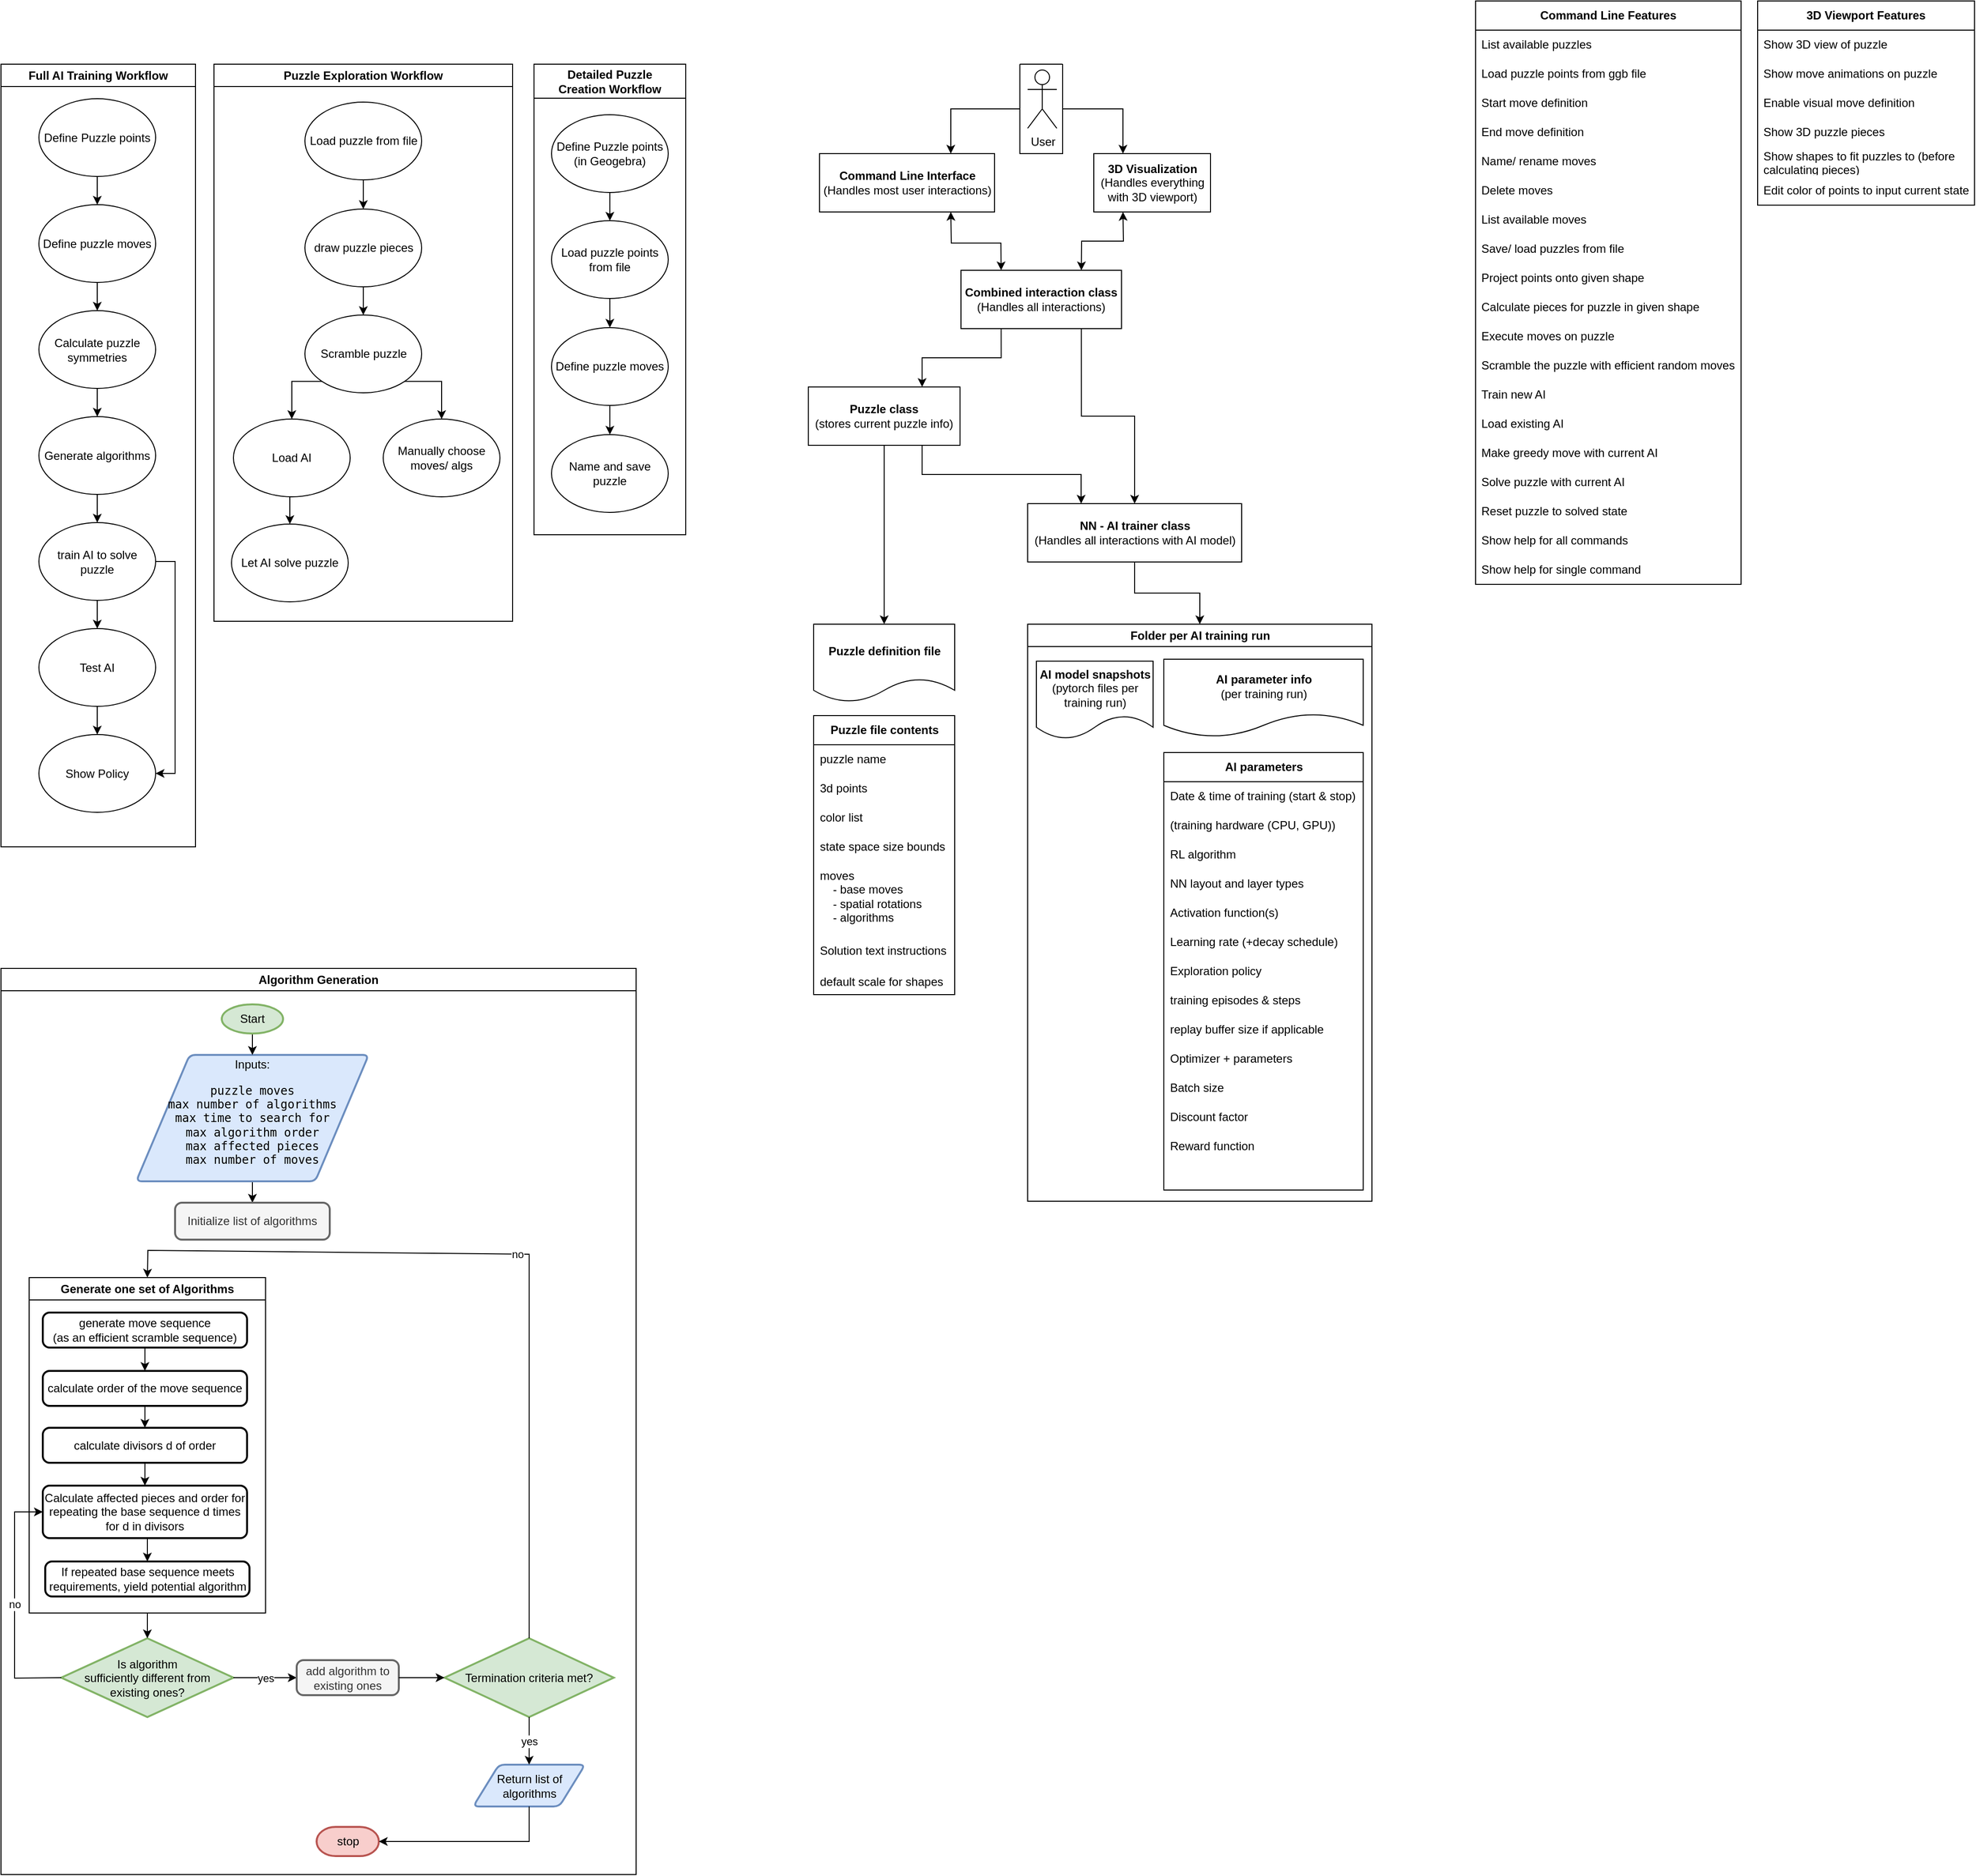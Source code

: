 <mxfile border="50" scale="3" compressed="false" locked="false" version="24.7.7">
  <diagram name="Blank" id="YmL12bMKpDGza6XwsDPr">
    <mxGraphModel dx="5712" dy="2436" grid="0" gridSize="10" guides="1" tooltips="1" connect="1" arrows="1" fold="1" page="0" pageScale="1" pageWidth="827" pageHeight="1169" background="none" math="1" shadow="0">
      <root>
        <mxCell id="X5NqExCQtvZxIxQ7pmgY-0" />
        <mxCell id="1" parent="X5NqExCQtvZxIxQ7pmgY-0" />
        <mxCell id="YZ_U7X2G1Z9TdqTl7Ohf-2" value="&lt;b&gt;3D Visualization &lt;/b&gt;(Handles everything with 3D viewport)" style="rounded=0;whiteSpace=wrap;html=1;" parent="1" vertex="1">
          <mxGeometry x="189.5" y="362" width="120" height="60" as="geometry" />
        </mxCell>
        <mxCell id="YZ_U7X2G1Z9TdqTl7Ohf-3" value="&lt;b&gt;Command Line Interface&lt;/b&gt;&lt;br&gt;(Handles most user interactions)" style="rounded=0;whiteSpace=wrap;html=1;" parent="1" vertex="1">
          <mxGeometry x="-92.5" y="362" width="180" height="60" as="geometry" />
        </mxCell>
        <mxCell id="YZ_U7X2G1Z9TdqTl7Ohf-92" style="edgeStyle=orthogonalEdgeStyle;rounded=0;orthogonalLoop=1;jettySize=auto;html=1;exitX=0.5;exitY=1;exitDx=0;exitDy=0;entryX=0.5;entryY=0;entryDx=0;entryDy=0;" parent="1" source="YZ_U7X2G1Z9TdqTl7Ohf-6" target="YZ_U7X2G1Z9TdqTl7Ohf-91" edge="1">
          <mxGeometry relative="1" as="geometry" />
        </mxCell>
        <mxCell id="YZ_U7X2G1Z9TdqTl7Ohf-6" value="&lt;b&gt;NN - AI trainer class&lt;/b&gt;&lt;br&gt;(Handles all interactions with AI model)" style="rounded=0;whiteSpace=wrap;html=1;" parent="1" vertex="1">
          <mxGeometry x="121.5" y="722" width="220" height="60" as="geometry" />
        </mxCell>
        <mxCell id="YZ_U7X2G1Z9TdqTl7Ohf-26" value="&lt;b&gt;Puzzle definition file&lt;/b&gt;" style="shape=document;whiteSpace=wrap;html=1;boundedLbl=1;" parent="1" vertex="1">
          <mxGeometry x="-98.5" y="846" width="145" height="80" as="geometry" />
        </mxCell>
        <mxCell id="YZ_U7X2G1Z9TdqTl7Ohf-28" value="&lt;b&gt;Puzzle file contents&lt;/b&gt;" style="swimlane;fontStyle=0;childLayout=stackLayout;horizontal=1;startSize=30;horizontalStack=0;resizeParent=1;resizeParentMax=0;resizeLast=0;collapsible=1;marginBottom=0;whiteSpace=wrap;html=1;" parent="1" vertex="1">
          <mxGeometry x="-98.5" y="940" width="145" height="287" as="geometry">
            <mxRectangle x="65" y="796" width="138" height="30" as="alternateBounds" />
          </mxGeometry>
        </mxCell>
        <mxCell id="YZ_U7X2G1Z9TdqTl7Ohf-29" value="puzzle name&lt;br&gt;" style="text;strokeColor=none;fillColor=none;align=left;verticalAlign=middle;spacingLeft=4;spacingRight=4;overflow=hidden;points=[[0,0.5],[1,0.5]];portConstraint=eastwest;rotatable=0;whiteSpace=wrap;html=1;" parent="YZ_U7X2G1Z9TdqTl7Ohf-28" vertex="1">
          <mxGeometry y="30" width="145" height="30" as="geometry" />
        </mxCell>
        <mxCell id="YZ_U7X2G1Z9TdqTl7Ohf-30" value="3d points" style="text;strokeColor=none;fillColor=none;align=left;verticalAlign=middle;spacingLeft=4;spacingRight=4;overflow=hidden;points=[[0,0.5],[1,0.5]];portConstraint=eastwest;rotatable=0;whiteSpace=wrap;html=1;" parent="YZ_U7X2G1Z9TdqTl7Ohf-28" vertex="1">
          <mxGeometry y="60" width="145" height="30" as="geometry" />
        </mxCell>
        <mxCell id="YZ_U7X2G1Z9TdqTl7Ohf-31" value="color list" style="text;strokeColor=none;fillColor=none;align=left;verticalAlign=middle;spacingLeft=4;spacingRight=4;overflow=hidden;points=[[0,0.5],[1,0.5]];portConstraint=eastwest;rotatable=0;whiteSpace=wrap;html=1;" parent="YZ_U7X2G1Z9TdqTl7Ohf-28" vertex="1">
          <mxGeometry y="90" width="145" height="30" as="geometry" />
        </mxCell>
        <mxCell id="YZ_U7X2G1Z9TdqTl7Ohf-33" value="state space size bounds" style="text;strokeColor=none;fillColor=none;align=left;verticalAlign=middle;spacingLeft=4;spacingRight=4;overflow=hidden;points=[[0,0.5],[1,0.5]];portConstraint=eastwest;rotatable=0;whiteSpace=wrap;html=1;" parent="YZ_U7X2G1Z9TdqTl7Ohf-28" vertex="1">
          <mxGeometry y="120" width="145" height="30" as="geometry" />
        </mxCell>
        <mxCell id="YZ_U7X2G1Z9TdqTl7Ohf-32" value="moves&lt;br&gt;&amp;nbsp; &amp;nbsp; - base moves&lt;br&gt;&amp;nbsp; &amp;nbsp; - spatial rotations&lt;br&gt;&amp;nbsp; &amp;nbsp; - algorithms" style="text;strokeColor=none;fillColor=none;align=left;verticalAlign=middle;spacingLeft=4;spacingRight=4;overflow=hidden;points=[[0,0.5],[1,0.5]];portConstraint=eastwest;rotatable=0;whiteSpace=wrap;html=1;" parent="YZ_U7X2G1Z9TdqTl7Ohf-28" vertex="1">
          <mxGeometry y="150" width="145" height="72" as="geometry" />
        </mxCell>
        <mxCell id="YZ_U7X2G1Z9TdqTl7Ohf-34" value="Solution text instructions" style="text;strokeColor=none;fillColor=none;align=left;verticalAlign=middle;spacingLeft=4;spacingRight=4;overflow=hidden;points=[[0,0.5],[1,0.5]];portConstraint=eastwest;rotatable=0;whiteSpace=wrap;html=1;" parent="YZ_U7X2G1Z9TdqTl7Ohf-28" vertex="1">
          <mxGeometry y="222" width="145" height="39" as="geometry" />
        </mxCell>
        <mxCell id="YZ_U7X2G1Z9TdqTl7Ohf-35" value="default scale for shapes" style="text;strokeColor=none;fillColor=none;align=left;verticalAlign=middle;spacingLeft=4;spacingRight=4;overflow=hidden;points=[[0,0.5],[1,0.5]];portConstraint=eastwest;rotatable=0;whiteSpace=wrap;html=1;" parent="YZ_U7X2G1Z9TdqTl7Ohf-28" vertex="1">
          <mxGeometry y="261" width="145" height="26" as="geometry" />
        </mxCell>
        <mxCell id="YZ_U7X2G1Z9TdqTl7Ohf-85" style="edgeStyle=orthogonalEdgeStyle;rounded=0;orthogonalLoop=1;jettySize=auto;html=1;exitX=0.5;exitY=1;exitDx=0;exitDy=0;entryX=0.5;entryY=0;entryDx=0;entryDy=0;" parent="1" source="YZ_U7X2G1Z9TdqTl7Ohf-36" target="YZ_U7X2G1Z9TdqTl7Ohf-26" edge="1">
          <mxGeometry relative="1" as="geometry" />
        </mxCell>
        <mxCell id="YZ_U7X2G1Z9TdqTl7Ohf-87" style="edgeStyle=orthogonalEdgeStyle;rounded=0;orthogonalLoop=1;jettySize=auto;html=1;exitX=0.75;exitY=1;exitDx=0;exitDy=0;entryX=0.25;entryY=0;entryDx=0;entryDy=0;" parent="1" source="YZ_U7X2G1Z9TdqTl7Ohf-36" target="YZ_U7X2G1Z9TdqTl7Ohf-6" edge="1">
          <mxGeometry relative="1" as="geometry" />
        </mxCell>
        <mxCell id="YZ_U7X2G1Z9TdqTl7Ohf-36" value="&lt;b&gt;Puzzle class&lt;/b&gt;&lt;br&gt;(stores current puzzle info)" style="rounded=0;whiteSpace=wrap;html=1;" parent="1" vertex="1">
          <mxGeometry x="-104" y="602" width="156" height="60" as="geometry" />
        </mxCell>
        <mxCell id="YZ_U7X2G1Z9TdqTl7Ohf-37" value="Full AI Training Workflow" style="swimlane;whiteSpace=wrap;html=1;" parent="1" vertex="1">
          <mxGeometry x="-934" y="270" width="200" height="805" as="geometry" />
        </mxCell>
        <mxCell id="YZ_U7X2G1Z9TdqTl7Ohf-8" value="Define Puzzle points" style="ellipse;whiteSpace=wrap;html=1;" parent="YZ_U7X2G1Z9TdqTl7Ohf-37" vertex="1">
          <mxGeometry x="39" y="35.5" width="120" height="80" as="geometry" />
        </mxCell>
        <mxCell id="YZ_U7X2G1Z9TdqTl7Ohf-9" value="Define puzzle moves" style="ellipse;whiteSpace=wrap;html=1;" parent="YZ_U7X2G1Z9TdqTl7Ohf-37" vertex="1">
          <mxGeometry x="39" y="144.5" width="120" height="80" as="geometry" />
        </mxCell>
        <mxCell id="YZ_U7X2G1Z9TdqTl7Ohf-17" style="edgeStyle=orthogonalEdgeStyle;rounded=0;orthogonalLoop=1;jettySize=auto;html=1;exitX=0.5;exitY=1;exitDx=0;exitDy=0;entryX=0.5;entryY=0;entryDx=0;entryDy=0;" parent="YZ_U7X2G1Z9TdqTl7Ohf-37" source="YZ_U7X2G1Z9TdqTl7Ohf-8" target="YZ_U7X2G1Z9TdqTl7Ohf-9" edge="1">
          <mxGeometry relative="1" as="geometry" />
        </mxCell>
        <mxCell id="YZ_U7X2G1Z9TdqTl7Ohf-10" value="Calculate puzzle symmetries" style="ellipse;whiteSpace=wrap;html=1;" parent="YZ_U7X2G1Z9TdqTl7Ohf-37" vertex="1">
          <mxGeometry x="39" y="253.5" width="120" height="80" as="geometry" />
        </mxCell>
        <mxCell id="YZ_U7X2G1Z9TdqTl7Ohf-18" style="edgeStyle=orthogonalEdgeStyle;rounded=0;orthogonalLoop=1;jettySize=auto;html=1;exitX=0.5;exitY=1;exitDx=0;exitDy=0;entryX=0.5;entryY=0;entryDx=0;entryDy=0;" parent="YZ_U7X2G1Z9TdqTl7Ohf-37" source="YZ_U7X2G1Z9TdqTl7Ohf-9" target="YZ_U7X2G1Z9TdqTl7Ohf-10" edge="1">
          <mxGeometry relative="1" as="geometry" />
        </mxCell>
        <mxCell id="YZ_U7X2G1Z9TdqTl7Ohf-11" value="Generate algorithms" style="ellipse;whiteSpace=wrap;html=1;" parent="YZ_U7X2G1Z9TdqTl7Ohf-37" vertex="1">
          <mxGeometry x="39" y="362.5" width="120" height="80" as="geometry" />
        </mxCell>
        <mxCell id="YZ_U7X2G1Z9TdqTl7Ohf-19" style="edgeStyle=orthogonalEdgeStyle;rounded=0;orthogonalLoop=1;jettySize=auto;html=1;exitX=0.5;exitY=1;exitDx=0;exitDy=0;entryX=0.5;entryY=0;entryDx=0;entryDy=0;" parent="YZ_U7X2G1Z9TdqTl7Ohf-37" source="YZ_U7X2G1Z9TdqTl7Ohf-10" target="YZ_U7X2G1Z9TdqTl7Ohf-11" edge="1">
          <mxGeometry relative="1" as="geometry" />
        </mxCell>
        <mxCell id="YZ_U7X2G1Z9TdqTl7Ohf-12" value="train AI to solve puzzle" style="ellipse;whiteSpace=wrap;html=1;" parent="YZ_U7X2G1Z9TdqTl7Ohf-37" vertex="1">
          <mxGeometry x="39" y="471.5" width="120" height="80" as="geometry" />
        </mxCell>
        <mxCell id="YZ_U7X2G1Z9TdqTl7Ohf-20" style="edgeStyle=orthogonalEdgeStyle;rounded=0;orthogonalLoop=1;jettySize=auto;html=1;exitX=0.5;exitY=1;exitDx=0;exitDy=0;entryX=0.5;entryY=0;entryDx=0;entryDy=0;" parent="YZ_U7X2G1Z9TdqTl7Ohf-37" source="YZ_U7X2G1Z9TdqTl7Ohf-11" target="YZ_U7X2G1Z9TdqTl7Ohf-12" edge="1">
          <mxGeometry relative="1" as="geometry" />
        </mxCell>
        <mxCell id="YZ_U7X2G1Z9TdqTl7Ohf-13" value="Test AI" style="ellipse;whiteSpace=wrap;html=1;" parent="YZ_U7X2G1Z9TdqTl7Ohf-37" vertex="1">
          <mxGeometry x="39" y="580.5" width="120" height="80" as="geometry" />
        </mxCell>
        <mxCell id="YZ_U7X2G1Z9TdqTl7Ohf-21" style="edgeStyle=orthogonalEdgeStyle;rounded=0;orthogonalLoop=1;jettySize=auto;html=1;exitX=0.5;exitY=1;exitDx=0;exitDy=0;entryX=0.5;entryY=0;entryDx=0;entryDy=0;" parent="YZ_U7X2G1Z9TdqTl7Ohf-37" source="YZ_U7X2G1Z9TdqTl7Ohf-12" target="YZ_U7X2G1Z9TdqTl7Ohf-13" edge="1">
          <mxGeometry relative="1" as="geometry" />
        </mxCell>
        <mxCell id="YZ_U7X2G1Z9TdqTl7Ohf-14" value="Show Policy" style="ellipse;whiteSpace=wrap;html=1;" parent="YZ_U7X2G1Z9TdqTl7Ohf-37" vertex="1">
          <mxGeometry x="39" y="689.5" width="120" height="80" as="geometry" />
        </mxCell>
        <mxCell id="YZ_U7X2G1Z9TdqTl7Ohf-24" style="edgeStyle=orthogonalEdgeStyle;rounded=0;orthogonalLoop=1;jettySize=auto;html=1;exitX=1;exitY=0.5;exitDx=0;exitDy=0;entryX=1;entryY=0.5;entryDx=0;entryDy=0;" parent="YZ_U7X2G1Z9TdqTl7Ohf-37" source="YZ_U7X2G1Z9TdqTl7Ohf-12" target="YZ_U7X2G1Z9TdqTl7Ohf-14" edge="1">
          <mxGeometry relative="1" as="geometry" />
        </mxCell>
        <mxCell id="YZ_U7X2G1Z9TdqTl7Ohf-22" style="edgeStyle=orthogonalEdgeStyle;rounded=0;orthogonalLoop=1;jettySize=auto;html=1;exitX=0.5;exitY=1;exitDx=0;exitDy=0;entryX=0.5;entryY=0;entryDx=0;entryDy=0;" parent="YZ_U7X2G1Z9TdqTl7Ohf-37" source="YZ_U7X2G1Z9TdqTl7Ohf-13" target="YZ_U7X2G1Z9TdqTl7Ohf-14" edge="1">
          <mxGeometry relative="1" as="geometry" />
        </mxCell>
        <mxCell id="YZ_U7X2G1Z9TdqTl7Ohf-38" value="Puzzle Exploration Workflow" style="swimlane;whiteSpace=wrap;html=1;" parent="1" vertex="1">
          <mxGeometry x="-715" y="270" width="307" height="573" as="geometry" />
        </mxCell>
        <mxCell id="YZ_U7X2G1Z9TdqTl7Ohf-53" style="edgeStyle=orthogonalEdgeStyle;rounded=0;orthogonalLoop=1;jettySize=auto;html=1;exitX=0.5;exitY=1;exitDx=0;exitDy=0;entryX=0.5;entryY=0;entryDx=0;entryDy=0;" parent="YZ_U7X2G1Z9TdqTl7Ohf-38" source="YZ_U7X2G1Z9TdqTl7Ohf-39" target="YZ_U7X2G1Z9TdqTl7Ohf-52" edge="1">
          <mxGeometry relative="1" as="geometry" />
        </mxCell>
        <mxCell id="YZ_U7X2G1Z9TdqTl7Ohf-39" value="Load puzzle from file" style="ellipse;whiteSpace=wrap;html=1;" parent="YZ_U7X2G1Z9TdqTl7Ohf-38" vertex="1">
          <mxGeometry x="93.5" y="39" width="120" height="80" as="geometry" />
        </mxCell>
        <mxCell id="YZ_U7X2G1Z9TdqTl7Ohf-48" style="edgeStyle=orthogonalEdgeStyle;rounded=0;orthogonalLoop=1;jettySize=auto;html=1;exitX=0.5;exitY=1;exitDx=0;exitDy=0;entryX=0.5;entryY=0;entryDx=0;entryDy=0;" parent="YZ_U7X2G1Z9TdqTl7Ohf-38" source="YZ_U7X2G1Z9TdqTl7Ohf-40" target="YZ_U7X2G1Z9TdqTl7Ohf-42" edge="1">
          <mxGeometry relative="1" as="geometry" />
        </mxCell>
        <mxCell id="YZ_U7X2G1Z9TdqTl7Ohf-40" value="Load AI" style="ellipse;whiteSpace=wrap;html=1;" parent="YZ_U7X2G1Z9TdqTl7Ohf-38" vertex="1">
          <mxGeometry x="20" y="365" width="120" height="80" as="geometry" />
        </mxCell>
        <mxCell id="YZ_U7X2G1Z9TdqTl7Ohf-49" style="edgeStyle=orthogonalEdgeStyle;rounded=0;orthogonalLoop=1;jettySize=auto;html=1;exitX=0;exitY=1;exitDx=0;exitDy=0;entryX=0.5;entryY=0;entryDx=0;entryDy=0;" parent="YZ_U7X2G1Z9TdqTl7Ohf-38" source="YZ_U7X2G1Z9TdqTl7Ohf-41" target="YZ_U7X2G1Z9TdqTl7Ohf-40" edge="1">
          <mxGeometry relative="1" as="geometry">
            <Array as="points">
              <mxPoint x="80" y="326" />
            </Array>
          </mxGeometry>
        </mxCell>
        <mxCell id="YZ_U7X2G1Z9TdqTl7Ohf-50" style="edgeStyle=orthogonalEdgeStyle;rounded=0;orthogonalLoop=1;jettySize=auto;html=1;exitX=1;exitY=1;exitDx=0;exitDy=0;entryX=0.5;entryY=0;entryDx=0;entryDy=0;" parent="YZ_U7X2G1Z9TdqTl7Ohf-38" source="YZ_U7X2G1Z9TdqTl7Ohf-41" target="YZ_U7X2G1Z9TdqTl7Ohf-43" edge="1">
          <mxGeometry relative="1" as="geometry">
            <Array as="points">
              <mxPoint x="234" y="326" />
            </Array>
          </mxGeometry>
        </mxCell>
        <mxCell id="YZ_U7X2G1Z9TdqTl7Ohf-41" value="Scramble puzzle" style="ellipse;whiteSpace=wrap;html=1;" parent="YZ_U7X2G1Z9TdqTl7Ohf-38" vertex="1">
          <mxGeometry x="93.5" y="258" width="120" height="80" as="geometry" />
        </mxCell>
        <mxCell id="YZ_U7X2G1Z9TdqTl7Ohf-42" value="Let AI solve puzzle" style="ellipse;whiteSpace=wrap;html=1;" parent="YZ_U7X2G1Z9TdqTl7Ohf-38" vertex="1">
          <mxGeometry x="18" y="473" width="120" height="80" as="geometry" />
        </mxCell>
        <mxCell id="YZ_U7X2G1Z9TdqTl7Ohf-43" value="Manually choose moves/ algs" style="ellipse;whiteSpace=wrap;html=1;" parent="YZ_U7X2G1Z9TdqTl7Ohf-38" vertex="1">
          <mxGeometry x="174" y="365" width="120" height="80" as="geometry" />
        </mxCell>
        <mxCell id="YZ_U7X2G1Z9TdqTl7Ohf-54" style="edgeStyle=orthogonalEdgeStyle;rounded=0;orthogonalLoop=1;jettySize=auto;html=1;exitX=0.5;exitY=1;exitDx=0;exitDy=0;entryX=0.5;entryY=0;entryDx=0;entryDy=0;" parent="YZ_U7X2G1Z9TdqTl7Ohf-38" source="YZ_U7X2G1Z9TdqTl7Ohf-52" target="YZ_U7X2G1Z9TdqTl7Ohf-41" edge="1">
          <mxGeometry relative="1" as="geometry" />
        </mxCell>
        <mxCell id="YZ_U7X2G1Z9TdqTl7Ohf-52" value="draw puzzle pieces" style="ellipse;whiteSpace=wrap;html=1;" parent="YZ_U7X2G1Z9TdqTl7Ohf-38" vertex="1">
          <mxGeometry x="93.5" y="149" width="120" height="80" as="geometry" />
        </mxCell>
        <mxCell id="YZ_U7X2G1Z9TdqTl7Ohf-55" value="Detailed Puzzle&lt;br&gt;Creation Workflow" style="swimlane;whiteSpace=wrap;html=1;startSize=35;" parent="1" vertex="1">
          <mxGeometry x="-386" y="270" width="156" height="484" as="geometry" />
        </mxCell>
        <mxCell id="YZ_U7X2G1Z9TdqTl7Ohf-60" style="edgeStyle=orthogonalEdgeStyle;rounded=0;orthogonalLoop=1;jettySize=auto;html=1;exitX=0.5;exitY=1;exitDx=0;exitDy=0;entryX=0.5;entryY=0;entryDx=0;entryDy=0;" parent="YZ_U7X2G1Z9TdqTl7Ohf-55" source="YZ_U7X2G1Z9TdqTl7Ohf-56" target="YZ_U7X2G1Z9TdqTl7Ohf-58" edge="1">
          <mxGeometry relative="1" as="geometry" />
        </mxCell>
        <mxCell id="YZ_U7X2G1Z9TdqTl7Ohf-56" value="Define Puzzle points&lt;br&gt;(in Geogebra)" style="ellipse;whiteSpace=wrap;html=1;" parent="YZ_U7X2G1Z9TdqTl7Ohf-55" vertex="1">
          <mxGeometry x="18" y="52" width="120" height="80" as="geometry" />
        </mxCell>
        <mxCell id="YZ_U7X2G1Z9TdqTl7Ohf-57" value="Name and save puzzle" style="ellipse;whiteSpace=wrap;html=1;" parent="YZ_U7X2G1Z9TdqTl7Ohf-55" vertex="1">
          <mxGeometry x="18" y="381" width="120" height="80" as="geometry" />
        </mxCell>
        <mxCell id="YZ_U7X2G1Z9TdqTl7Ohf-61" style="edgeStyle=orthogonalEdgeStyle;rounded=0;orthogonalLoop=1;jettySize=auto;html=1;exitX=0.5;exitY=1;exitDx=0;exitDy=0;entryX=0.5;entryY=0;entryDx=0;entryDy=0;" parent="YZ_U7X2G1Z9TdqTl7Ohf-55" source="YZ_U7X2G1Z9TdqTl7Ohf-58" target="YZ_U7X2G1Z9TdqTl7Ohf-59" edge="1">
          <mxGeometry relative="1" as="geometry" />
        </mxCell>
        <mxCell id="YZ_U7X2G1Z9TdqTl7Ohf-58" value="Load puzzle points from file" style="ellipse;whiteSpace=wrap;html=1;" parent="YZ_U7X2G1Z9TdqTl7Ohf-55" vertex="1">
          <mxGeometry x="18" y="161" width="120" height="80" as="geometry" />
        </mxCell>
        <mxCell id="YZ_U7X2G1Z9TdqTl7Ohf-62" style="edgeStyle=orthogonalEdgeStyle;rounded=0;orthogonalLoop=1;jettySize=auto;html=1;exitX=0.5;exitY=1;exitDx=0;exitDy=0;entryX=0.5;entryY=0;entryDx=0;entryDy=0;" parent="YZ_U7X2G1Z9TdqTl7Ohf-55" source="YZ_U7X2G1Z9TdqTl7Ohf-59" target="YZ_U7X2G1Z9TdqTl7Ohf-57" edge="1">
          <mxGeometry relative="1" as="geometry" />
        </mxCell>
        <mxCell id="YZ_U7X2G1Z9TdqTl7Ohf-59" value="Define puzzle moves" style="ellipse;whiteSpace=wrap;html=1;" parent="YZ_U7X2G1Z9TdqTl7Ohf-55" vertex="1">
          <mxGeometry x="18" y="271" width="120" height="80" as="geometry" />
        </mxCell>
        <mxCell id="YZ_U7X2G1Z9TdqTl7Ohf-84" style="edgeStyle=orthogonalEdgeStyle;rounded=0;orthogonalLoop=1;jettySize=auto;html=1;exitX=0.25;exitY=1;exitDx=0;exitDy=0;entryX=0.75;entryY=0;entryDx=0;entryDy=0;" parent="1" source="YZ_U7X2G1Z9TdqTl7Ohf-78" target="YZ_U7X2G1Z9TdqTl7Ohf-36" edge="1">
          <mxGeometry relative="1" as="geometry" />
        </mxCell>
        <mxCell id="YZ_U7X2G1Z9TdqTl7Ohf-86" style="edgeStyle=orthogonalEdgeStyle;rounded=0;orthogonalLoop=1;jettySize=auto;html=1;exitX=0.75;exitY=1;exitDx=0;exitDy=0;entryX=0.5;entryY=0;entryDx=0;entryDy=0;" parent="1" source="YZ_U7X2G1Z9TdqTl7Ohf-78" target="YZ_U7X2G1Z9TdqTl7Ohf-6" edge="1">
          <mxGeometry relative="1" as="geometry" />
        </mxCell>
        <mxCell id="YZ_U7X2G1Z9TdqTl7Ohf-78" value="&lt;b&gt;Combined interaction class&lt;/b&gt;&lt;br&gt;(Handles all interactions)" style="rounded=0;whiteSpace=wrap;html=1;" parent="1" vertex="1">
          <mxGeometry x="53" y="482" width="165" height="60" as="geometry" />
        </mxCell>
        <mxCell id="YZ_U7X2G1Z9TdqTl7Ohf-81" value="" style="endArrow=classic;startArrow=classic;html=1;rounded=0;entryX=0.25;entryY=1;entryDx=0;entryDy=0;exitX=0.75;exitY=0;exitDx=0;exitDy=0;" parent="1" source="YZ_U7X2G1Z9TdqTl7Ohf-78" target="YZ_U7X2G1Z9TdqTl7Ohf-2" edge="1">
          <mxGeometry width="50" height="50" relative="1" as="geometry">
            <mxPoint x="109" y="571" as="sourcePoint" />
            <mxPoint x="159" y="521" as="targetPoint" />
            <Array as="points">
              <mxPoint x="177" y="452" />
              <mxPoint x="220" y="452" />
            </Array>
          </mxGeometry>
        </mxCell>
        <mxCell id="YZ_U7X2G1Z9TdqTl7Ohf-82" value="" style="endArrow=classic;startArrow=classic;html=1;rounded=0;entryX=0.75;entryY=1;entryDx=0;entryDy=0;exitX=0.25;exitY=0;exitDx=0;exitDy=0;" parent="1" source="YZ_U7X2G1Z9TdqTl7Ohf-78" target="YZ_U7X2G1Z9TdqTl7Ohf-3" edge="1">
          <mxGeometry width="50" height="50" relative="1" as="geometry">
            <mxPoint x="-11" y="492" as="sourcePoint" />
            <mxPoint x="32" y="432" as="targetPoint" />
            <Array as="points">
              <mxPoint x="94" y="454" />
              <mxPoint x="43" y="454" />
            </Array>
          </mxGeometry>
        </mxCell>
        <mxCell id="YZ_U7X2G1Z9TdqTl7Ohf-91" value="Folder per AI training run" style="swimlane;whiteSpace=wrap;html=1;" parent="1" vertex="1">
          <mxGeometry x="121.5" y="846" width="354" height="593.5" as="geometry" />
        </mxCell>
        <mxCell id="YZ_U7X2G1Z9TdqTl7Ohf-25" value="&lt;b&gt;AI model snapshots&lt;/b&gt;&lt;br&gt;(pytorch files per training run)" style="shape=document;whiteSpace=wrap;html=1;boundedLbl=1;" parent="YZ_U7X2G1Z9TdqTl7Ohf-91" vertex="1">
          <mxGeometry x="9" y="38" width="120" height="80" as="geometry" />
        </mxCell>
        <mxCell id="YZ_U7X2G1Z9TdqTl7Ohf-27" value="&lt;b&gt;AI parameter info&lt;/b&gt;&lt;br&gt;(per training run)" style="shape=document;whiteSpace=wrap;html=1;boundedLbl=1;" parent="YZ_U7X2G1Z9TdqTl7Ohf-91" vertex="1">
          <mxGeometry x="140" y="36" width="205" height="80" as="geometry" />
        </mxCell>
        <mxCell id="YZ_U7X2G1Z9TdqTl7Ohf-63" value="&lt;b&gt;AI parameters&lt;/b&gt;" style="swimlane;fontStyle=0;childLayout=stackLayout;horizontal=1;startSize=30;horizontalStack=0;resizeParent=1;resizeParentMax=0;resizeLast=0;collapsible=1;marginBottom=0;whiteSpace=wrap;html=1;" parent="YZ_U7X2G1Z9TdqTl7Ohf-91" vertex="1">
          <mxGeometry x="140" y="132" width="205" height="450" as="geometry" />
        </mxCell>
        <mxCell id="YZ_U7X2G1Z9TdqTl7Ohf-64" value="Date &amp;amp; time of training (start &amp;amp; stop)" style="text;strokeColor=none;fillColor=none;align=left;verticalAlign=middle;spacingLeft=4;spacingRight=4;overflow=hidden;points=[[0,0.5],[1,0.5]];portConstraint=eastwest;rotatable=0;whiteSpace=wrap;html=1;" parent="YZ_U7X2G1Z9TdqTl7Ohf-63" vertex="1">
          <mxGeometry y="30" width="205" height="30" as="geometry" />
        </mxCell>
        <mxCell id="YZ_U7X2G1Z9TdqTl7Ohf-65" value="(training hardware (CPU, GPU))" style="text;strokeColor=none;fillColor=none;align=left;verticalAlign=middle;spacingLeft=4;spacingRight=4;overflow=hidden;points=[[0,0.5],[1,0.5]];portConstraint=eastwest;rotatable=0;whiteSpace=wrap;html=1;" parent="YZ_U7X2G1Z9TdqTl7Ohf-63" vertex="1">
          <mxGeometry y="60" width="205" height="30" as="geometry" />
        </mxCell>
        <mxCell id="YZ_U7X2G1Z9TdqTl7Ohf-66" value="RL algorithm" style="text;strokeColor=none;fillColor=none;align=left;verticalAlign=middle;spacingLeft=4;spacingRight=4;overflow=hidden;points=[[0,0.5],[1,0.5]];portConstraint=eastwest;rotatable=0;whiteSpace=wrap;html=1;" parent="YZ_U7X2G1Z9TdqTl7Ohf-63" vertex="1">
          <mxGeometry y="90" width="205" height="30" as="geometry" />
        </mxCell>
        <mxCell id="YZ_U7X2G1Z9TdqTl7Ohf-72" value="NN layout and layer types" style="text;strokeColor=none;fillColor=none;align=left;verticalAlign=middle;spacingLeft=4;spacingRight=4;overflow=hidden;points=[[0,0.5],[1,0.5]];portConstraint=eastwest;rotatable=0;whiteSpace=wrap;html=1;" parent="YZ_U7X2G1Z9TdqTl7Ohf-63" vertex="1">
          <mxGeometry y="120" width="205" height="30" as="geometry" />
        </mxCell>
        <mxCell id="YZ_U7X2G1Z9TdqTl7Ohf-71" value="Activation function(s)" style="text;strokeColor=none;fillColor=none;align=left;verticalAlign=middle;spacingLeft=4;spacingRight=4;overflow=hidden;points=[[0,0.5],[1,0.5]];portConstraint=eastwest;rotatable=0;whiteSpace=wrap;html=1;" parent="YZ_U7X2G1Z9TdqTl7Ohf-63" vertex="1">
          <mxGeometry y="150" width="205" height="30" as="geometry" />
        </mxCell>
        <mxCell id="YZ_U7X2G1Z9TdqTl7Ohf-70" value="Learning rate (+decay schedule)" style="text;strokeColor=none;fillColor=none;align=left;verticalAlign=middle;spacingLeft=4;spacingRight=4;overflow=hidden;points=[[0,0.5],[1,0.5]];portConstraint=eastwest;rotatable=0;whiteSpace=wrap;html=1;" parent="YZ_U7X2G1Z9TdqTl7Ohf-63" vertex="1">
          <mxGeometry y="180" width="205" height="30" as="geometry" />
        </mxCell>
        <mxCell id="YZ_U7X2G1Z9TdqTl7Ohf-69" value="Exploration policy" style="text;strokeColor=none;fillColor=none;align=left;verticalAlign=middle;spacingLeft=4;spacingRight=4;overflow=hidden;points=[[0,0.5],[1,0.5]];portConstraint=eastwest;rotatable=0;whiteSpace=wrap;html=1;" parent="YZ_U7X2G1Z9TdqTl7Ohf-63" vertex="1">
          <mxGeometry y="210" width="205" height="30" as="geometry" />
        </mxCell>
        <mxCell id="YZ_U7X2G1Z9TdqTl7Ohf-68" value="training episodes &amp;amp; steps" style="text;strokeColor=none;fillColor=none;align=left;verticalAlign=middle;spacingLeft=4;spacingRight=4;overflow=hidden;points=[[0,0.5],[1,0.5]];portConstraint=eastwest;rotatable=0;whiteSpace=wrap;html=1;" parent="YZ_U7X2G1Z9TdqTl7Ohf-63" vertex="1">
          <mxGeometry y="240" width="205" height="30" as="geometry" />
        </mxCell>
        <mxCell id="YZ_U7X2G1Z9TdqTl7Ohf-67" value="replay buffer size if applicable" style="text;strokeColor=none;fillColor=none;align=left;verticalAlign=middle;spacingLeft=4;spacingRight=4;overflow=hidden;points=[[0,0.5],[1,0.5]];portConstraint=eastwest;rotatable=0;whiteSpace=wrap;html=1;" parent="YZ_U7X2G1Z9TdqTl7Ohf-63" vertex="1">
          <mxGeometry y="270" width="205" height="30" as="geometry" />
        </mxCell>
        <mxCell id="YZ_U7X2G1Z9TdqTl7Ohf-73" value="Optimizer + parameters" style="text;strokeColor=none;fillColor=none;align=left;verticalAlign=middle;spacingLeft=4;spacingRight=4;overflow=hidden;points=[[0,0.5],[1,0.5]];portConstraint=eastwest;rotatable=0;whiteSpace=wrap;html=1;" parent="YZ_U7X2G1Z9TdqTl7Ohf-63" vertex="1">
          <mxGeometry y="300" width="205" height="30" as="geometry" />
        </mxCell>
        <mxCell id="YZ_U7X2G1Z9TdqTl7Ohf-77" value="Batch size" style="text;strokeColor=none;fillColor=none;align=left;verticalAlign=middle;spacingLeft=4;spacingRight=4;overflow=hidden;points=[[0,0.5],[1,0.5]];portConstraint=eastwest;rotatable=0;whiteSpace=wrap;html=1;" parent="YZ_U7X2G1Z9TdqTl7Ohf-63" vertex="1">
          <mxGeometry y="330" width="205" height="30" as="geometry" />
        </mxCell>
        <mxCell id="YZ_U7X2G1Z9TdqTl7Ohf-76" value="Discount factor" style="text;strokeColor=none;fillColor=none;align=left;verticalAlign=middle;spacingLeft=4;spacingRight=4;overflow=hidden;points=[[0,0.5],[1,0.5]];portConstraint=eastwest;rotatable=0;whiteSpace=wrap;html=1;" parent="YZ_U7X2G1Z9TdqTl7Ohf-63" vertex="1">
          <mxGeometry y="360" width="205" height="30" as="geometry" />
        </mxCell>
        <mxCell id="YZ_U7X2G1Z9TdqTl7Ohf-75" value="Reward function" style="text;strokeColor=none;fillColor=none;align=left;verticalAlign=middle;spacingLeft=4;spacingRight=4;overflow=hidden;points=[[0,0.5],[1,0.5]];portConstraint=eastwest;rotatable=0;whiteSpace=wrap;html=1;" parent="YZ_U7X2G1Z9TdqTl7Ohf-63" vertex="1">
          <mxGeometry y="390" width="205" height="30" as="geometry" />
        </mxCell>
        <mxCell id="YZ_U7X2G1Z9TdqTl7Ohf-74" style="text;strokeColor=none;fillColor=none;align=left;verticalAlign=middle;spacingLeft=4;spacingRight=4;overflow=hidden;points=[[0,0.5],[1,0.5]];portConstraint=eastwest;rotatable=0;whiteSpace=wrap;html=1;" parent="YZ_U7X2G1Z9TdqTl7Ohf-63" vertex="1">
          <mxGeometry y="420" width="205" height="30" as="geometry" />
        </mxCell>
        <mxCell id="YZ_U7X2G1Z9TdqTl7Ohf-94" value="&lt;b&gt;3D Viewport Features&lt;/b&gt;" style="swimlane;fontStyle=0;childLayout=stackLayout;horizontal=1;startSize=30;horizontalStack=0;resizeParent=1;resizeParentMax=0;resizeLast=0;collapsible=1;marginBottom=0;whiteSpace=wrap;html=1;" parent="1" vertex="1">
          <mxGeometry x="872" y="205" width="223" height="210" as="geometry" />
        </mxCell>
        <mxCell id="YZ_U7X2G1Z9TdqTl7Ohf-96" value="Show 3D view of puzzle" style="text;strokeColor=none;fillColor=none;align=left;verticalAlign=middle;spacingLeft=4;spacingRight=4;overflow=hidden;points=[[0,0.5],[1,0.5]];portConstraint=eastwest;rotatable=0;whiteSpace=wrap;html=1;" parent="YZ_U7X2G1Z9TdqTl7Ohf-94" vertex="1">
          <mxGeometry y="30" width="223" height="30" as="geometry" />
        </mxCell>
        <mxCell id="YZ_U7X2G1Z9TdqTl7Ohf-97" value="Show move animations on puzzle" style="text;strokeColor=none;fillColor=none;align=left;verticalAlign=middle;spacingLeft=4;spacingRight=4;overflow=hidden;points=[[0,0.5],[1,0.5]];portConstraint=eastwest;rotatable=0;whiteSpace=wrap;html=1;" parent="YZ_U7X2G1Z9TdqTl7Ohf-94" vertex="1">
          <mxGeometry y="60" width="223" height="30" as="geometry" />
        </mxCell>
        <mxCell id="YZ_U7X2G1Z9TdqTl7Ohf-102" value="Enable visual move definition" style="text;strokeColor=none;fillColor=none;align=left;verticalAlign=middle;spacingLeft=4;spacingRight=4;overflow=hidden;points=[[0,0.5],[1,0.5]];portConstraint=eastwest;rotatable=0;whiteSpace=wrap;html=1;" parent="YZ_U7X2G1Z9TdqTl7Ohf-94" vertex="1">
          <mxGeometry y="90" width="223" height="30" as="geometry" />
        </mxCell>
        <mxCell id="YZ_U7X2G1Z9TdqTl7Ohf-101" value="Show 3D puzzle pieces" style="text;strokeColor=none;fillColor=none;align=left;verticalAlign=middle;spacingLeft=4;spacingRight=4;overflow=hidden;points=[[0,0.5],[1,0.5]];portConstraint=eastwest;rotatable=0;whiteSpace=wrap;html=1;" parent="YZ_U7X2G1Z9TdqTl7Ohf-94" vertex="1">
          <mxGeometry y="120" width="223" height="30" as="geometry" />
        </mxCell>
        <mxCell id="YZ_U7X2G1Z9TdqTl7Ohf-100" value="Show shapes to fit puzzles to (before calculating pieces)" style="text;strokeColor=none;fillColor=none;align=left;verticalAlign=middle;spacingLeft=4;spacingRight=4;overflow=hidden;points=[[0,0.5],[1,0.5]];portConstraint=eastwest;rotatable=0;whiteSpace=wrap;html=1;" parent="YZ_U7X2G1Z9TdqTl7Ohf-94" vertex="1">
          <mxGeometry y="150" width="223" height="30" as="geometry" />
        </mxCell>
        <mxCell id="YZ_U7X2G1Z9TdqTl7Ohf-116" value="Edit color of points to input current state" style="text;strokeColor=none;fillColor=none;align=left;verticalAlign=middle;spacingLeft=4;spacingRight=4;overflow=hidden;points=[[0,0.5],[1,0.5]];portConstraint=eastwest;rotatable=0;whiteSpace=wrap;html=1;" parent="YZ_U7X2G1Z9TdqTl7Ohf-94" vertex="1">
          <mxGeometry y="180" width="223" height="30" as="geometry" />
        </mxCell>
        <mxCell id="YZ_U7X2G1Z9TdqTl7Ohf-103" value="&lt;b&gt;Command Line Features&lt;/b&gt;" style="swimlane;fontStyle=0;childLayout=stackLayout;horizontal=1;startSize=30;horizontalStack=0;resizeParent=1;resizeParentMax=0;resizeLast=0;collapsible=1;marginBottom=0;whiteSpace=wrap;html=1;" parent="1" vertex="1">
          <mxGeometry x="582" y="205" width="273" height="600" as="geometry" />
        </mxCell>
        <mxCell id="YZ_U7X2G1Z9TdqTl7Ohf-104" value="List available puzzles" style="text;strokeColor=none;fillColor=none;align=left;verticalAlign=middle;spacingLeft=4;spacingRight=4;overflow=hidden;points=[[0,0.5],[1,0.5]];portConstraint=eastwest;rotatable=0;whiteSpace=wrap;html=1;" parent="YZ_U7X2G1Z9TdqTl7Ohf-103" vertex="1">
          <mxGeometry y="30" width="273" height="30" as="geometry" />
        </mxCell>
        <mxCell id="YZ_U7X2G1Z9TdqTl7Ohf-106" value="Load puzzle points from ggb file" style="text;strokeColor=none;fillColor=none;align=left;verticalAlign=middle;spacingLeft=4;spacingRight=4;overflow=hidden;points=[[0,0.5],[1,0.5]];portConstraint=eastwest;rotatable=0;whiteSpace=wrap;html=1;" parent="YZ_U7X2G1Z9TdqTl7Ohf-103" vertex="1">
          <mxGeometry y="60" width="273" height="30" as="geometry" />
        </mxCell>
        <mxCell id="YZ_U7X2G1Z9TdqTl7Ohf-115" value="Start move definition" style="text;strokeColor=none;fillColor=none;align=left;verticalAlign=middle;spacingLeft=4;spacingRight=4;overflow=hidden;points=[[0,0.5],[1,0.5]];portConstraint=eastwest;rotatable=0;whiteSpace=wrap;html=1;" parent="YZ_U7X2G1Z9TdqTl7Ohf-103" vertex="1">
          <mxGeometry y="90" width="273" height="30" as="geometry" />
        </mxCell>
        <mxCell id="YZ_U7X2G1Z9TdqTl7Ohf-114" value="End move definition" style="text;strokeColor=none;fillColor=none;align=left;verticalAlign=middle;spacingLeft=4;spacingRight=4;overflow=hidden;points=[[0,0.5],[1,0.5]];portConstraint=eastwest;rotatable=0;whiteSpace=wrap;html=1;" parent="YZ_U7X2G1Z9TdqTl7Ohf-103" vertex="1">
          <mxGeometry y="120" width="273" height="30" as="geometry" />
        </mxCell>
        <mxCell id="YZ_U7X2G1Z9TdqTl7Ohf-113" value="Name/ rename moves" style="text;strokeColor=none;fillColor=none;align=left;verticalAlign=middle;spacingLeft=4;spacingRight=4;overflow=hidden;points=[[0,0.5],[1,0.5]];portConstraint=eastwest;rotatable=0;whiteSpace=wrap;html=1;" parent="YZ_U7X2G1Z9TdqTl7Ohf-103" vertex="1">
          <mxGeometry y="150" width="273" height="30" as="geometry" />
        </mxCell>
        <mxCell id="YZ_U7X2G1Z9TdqTl7Ohf-110" value="Delete moves" style="text;strokeColor=none;fillColor=none;align=left;verticalAlign=middle;spacingLeft=4;spacingRight=4;overflow=hidden;points=[[0,0.5],[1,0.5]];portConstraint=eastwest;rotatable=0;whiteSpace=wrap;html=1;" parent="YZ_U7X2G1Z9TdqTl7Ohf-103" vertex="1">
          <mxGeometry y="180" width="273" height="30" as="geometry" />
        </mxCell>
        <mxCell id="YZ_U7X2G1Z9TdqTl7Ohf-111" value="List available moves&lt;span style=&quot;white-space: pre;&quot;&gt;&#x9;&lt;/span&gt;" style="text;strokeColor=none;fillColor=none;align=left;verticalAlign=middle;spacingLeft=4;spacingRight=4;overflow=hidden;points=[[0,0.5],[1,0.5]];portConstraint=eastwest;rotatable=0;whiteSpace=wrap;html=1;" parent="YZ_U7X2G1Z9TdqTl7Ohf-103" vertex="1">
          <mxGeometry y="210" width="273" height="30" as="geometry" />
        </mxCell>
        <mxCell id="YZ_U7X2G1Z9TdqTl7Ohf-112" value="Save/ load puzzles from file" style="text;strokeColor=none;fillColor=none;align=left;verticalAlign=middle;spacingLeft=4;spacingRight=4;overflow=hidden;points=[[0,0.5],[1,0.5]];portConstraint=eastwest;rotatable=0;whiteSpace=wrap;html=1;" parent="YZ_U7X2G1Z9TdqTl7Ohf-103" vertex="1">
          <mxGeometry y="240" width="273" height="30" as="geometry" />
        </mxCell>
        <mxCell id="YZ_U7X2G1Z9TdqTl7Ohf-109" value="Project points onto given shape" style="text;strokeColor=none;fillColor=none;align=left;verticalAlign=middle;spacingLeft=4;spacingRight=4;overflow=hidden;points=[[0,0.5],[1,0.5]];portConstraint=eastwest;rotatable=0;whiteSpace=wrap;html=1;" parent="YZ_U7X2G1Z9TdqTl7Ohf-103" vertex="1">
          <mxGeometry y="270" width="273" height="30" as="geometry" />
        </mxCell>
        <mxCell id="YZ_U7X2G1Z9TdqTl7Ohf-108" value="Calculate pieces for puzzle in given shape" style="text;strokeColor=none;fillColor=none;align=left;verticalAlign=middle;spacingLeft=4;spacingRight=4;overflow=hidden;points=[[0,0.5],[1,0.5]];portConstraint=eastwest;rotatable=0;whiteSpace=wrap;html=1;" parent="YZ_U7X2G1Z9TdqTl7Ohf-103" vertex="1">
          <mxGeometry y="300" width="273" height="30" as="geometry" />
        </mxCell>
        <mxCell id="YZ_U7X2G1Z9TdqTl7Ohf-107" value="Execute moves on puzzle" style="text;strokeColor=none;fillColor=none;align=left;verticalAlign=middle;spacingLeft=4;spacingRight=4;overflow=hidden;points=[[0,0.5],[1,0.5]];portConstraint=eastwest;rotatable=0;whiteSpace=wrap;html=1;" parent="YZ_U7X2G1Z9TdqTl7Ohf-103" vertex="1">
          <mxGeometry y="330" width="273" height="30" as="geometry" />
        </mxCell>
        <mxCell id="SwG8wEym7CFrvehHTtar-13" value="Scramble the puzzle with efficient random moves" style="text;strokeColor=none;fillColor=none;align=left;verticalAlign=middle;spacingLeft=4;spacingRight=4;overflow=hidden;points=[[0,0.5],[1,0.5]];portConstraint=eastwest;rotatable=0;whiteSpace=wrap;html=1;" vertex="1" parent="YZ_U7X2G1Z9TdqTl7Ohf-103">
          <mxGeometry y="360" width="273" height="30" as="geometry" />
        </mxCell>
        <mxCell id="YZ_U7X2G1Z9TdqTl7Ohf-121" value="Train new AI" style="text;strokeColor=none;fillColor=none;align=left;verticalAlign=middle;spacingLeft=4;spacingRight=4;overflow=hidden;points=[[0,0.5],[1,0.5]];portConstraint=eastwest;rotatable=0;whiteSpace=wrap;html=1;" parent="YZ_U7X2G1Z9TdqTl7Ohf-103" vertex="1">
          <mxGeometry y="390" width="273" height="30" as="geometry" />
        </mxCell>
        <mxCell id="YZ_U7X2G1Z9TdqTl7Ohf-120" value="Load existing AI" style="text;strokeColor=none;fillColor=none;align=left;verticalAlign=middle;spacingLeft=4;spacingRight=4;overflow=hidden;points=[[0,0.5],[1,0.5]];portConstraint=eastwest;rotatable=0;whiteSpace=wrap;html=1;" parent="YZ_U7X2G1Z9TdqTl7Ohf-103" vertex="1">
          <mxGeometry y="420" width="273" height="30" as="geometry" />
        </mxCell>
        <mxCell id="YZ_U7X2G1Z9TdqTl7Ohf-119" value="Make greedy move with current AI" style="text;strokeColor=none;fillColor=none;align=left;verticalAlign=middle;spacingLeft=4;spacingRight=4;overflow=hidden;points=[[0,0.5],[1,0.5]];portConstraint=eastwest;rotatable=0;whiteSpace=wrap;html=1;" parent="YZ_U7X2G1Z9TdqTl7Ohf-103" vertex="1">
          <mxGeometry y="450" width="273" height="30" as="geometry" />
        </mxCell>
        <mxCell id="YZ_U7X2G1Z9TdqTl7Ohf-118" value="Solve puzzle with current AI" style="text;strokeColor=none;fillColor=none;align=left;verticalAlign=middle;spacingLeft=4;spacingRight=4;overflow=hidden;points=[[0,0.5],[1,0.5]];portConstraint=eastwest;rotatable=0;whiteSpace=wrap;html=1;" parent="YZ_U7X2G1Z9TdqTl7Ohf-103" vertex="1">
          <mxGeometry y="480" width="273" height="30" as="geometry" />
        </mxCell>
        <mxCell id="YZ_U7X2G1Z9TdqTl7Ohf-117" value="Reset puzzle to solved state" style="text;strokeColor=none;fillColor=none;align=left;verticalAlign=middle;spacingLeft=4;spacingRight=4;overflow=hidden;points=[[0,0.5],[1,0.5]];portConstraint=eastwest;rotatable=0;whiteSpace=wrap;html=1;" parent="YZ_U7X2G1Z9TdqTl7Ohf-103" vertex="1">
          <mxGeometry y="510" width="273" height="30" as="geometry" />
        </mxCell>
        <mxCell id="YZ_U7X2G1Z9TdqTl7Ohf-123" value="Show help for all commands" style="text;strokeColor=none;fillColor=none;align=left;verticalAlign=middle;spacingLeft=4;spacingRight=4;overflow=hidden;points=[[0,0.5],[1,0.5]];portConstraint=eastwest;rotatable=0;whiteSpace=wrap;html=1;" parent="YZ_U7X2G1Z9TdqTl7Ohf-103" vertex="1">
          <mxGeometry y="540" width="273" height="30" as="geometry" />
        </mxCell>
        <mxCell id="YZ_U7X2G1Z9TdqTl7Ohf-122" value="Show help for single command" style="text;strokeColor=none;fillColor=none;align=left;verticalAlign=middle;spacingLeft=4;spacingRight=4;overflow=hidden;points=[[0,0.5],[1,0.5]];portConstraint=eastwest;rotatable=0;whiteSpace=wrap;html=1;" parent="YZ_U7X2G1Z9TdqTl7Ohf-103" vertex="1">
          <mxGeometry y="570" width="273" height="30" as="geometry" />
        </mxCell>
        <mxCell id="SwG8wEym7CFrvehHTtar-11" style="edgeStyle=orthogonalEdgeStyle;rounded=0;orthogonalLoop=1;jettySize=auto;html=1;exitX=1;exitY=0.5;exitDx=0;exitDy=0;entryX=0.25;entryY=0;entryDx=0;entryDy=0;" edge="1" parent="1" source="SwG8wEym7CFrvehHTtar-7" target="YZ_U7X2G1Z9TdqTl7Ohf-2">
          <mxGeometry relative="1" as="geometry" />
        </mxCell>
        <mxCell id="SwG8wEym7CFrvehHTtar-12" style="edgeStyle=orthogonalEdgeStyle;rounded=0;orthogonalLoop=1;jettySize=auto;html=1;exitX=0;exitY=0.5;exitDx=0;exitDy=0;entryX=0.75;entryY=0;entryDx=0;entryDy=0;" edge="1" parent="1" source="SwG8wEym7CFrvehHTtar-7" target="YZ_U7X2G1Z9TdqTl7Ohf-3">
          <mxGeometry relative="1" as="geometry" />
        </mxCell>
        <mxCell id="SwG8wEym7CFrvehHTtar-7" value="" style="swimlane;startSize=0;movable=1;resizable=1;rotatable=1;deletable=1;editable=1;locked=0;connectable=1;" vertex="1" parent="1">
          <mxGeometry x="113.5" y="270" width="44" height="92" as="geometry" />
        </mxCell>
        <mxCell id="SwG8wEym7CFrvehHTtar-2" value="User" style="shape=umlActor;verticalLabelPosition=bottom;verticalAlign=top;html=1;outlineConnect=0;movable=0;resizable=0;rotatable=0;deletable=0;editable=0;locked=1;connectable=0;" vertex="1" parent="SwG8wEym7CFrvehHTtar-7">
          <mxGeometry x="8" y="6" width="30" height="60" as="geometry" />
        </mxCell>
        <mxCell id="SwG8wEym7CFrvehHTtar-14" value="Algorithm Generation" style="swimlane;whiteSpace=wrap;html=1;" vertex="1" parent="1">
          <mxGeometry x="-934" y="1200" width="653" height="932" as="geometry" />
        </mxCell>
        <mxCell id="SwG8wEym7CFrvehHTtar-20" style="edgeStyle=orthogonalEdgeStyle;rounded=0;orthogonalLoop=1;jettySize=auto;html=1;exitX=0.5;exitY=1;exitDx=0;exitDy=0;entryX=0.5;entryY=0;entryDx=0;entryDy=0;" edge="1" parent="SwG8wEym7CFrvehHTtar-14" source="SwG8wEym7CFrvehHTtar-16" target="SwG8wEym7CFrvehHTtar-19">
          <mxGeometry relative="1" as="geometry" />
        </mxCell>
        <mxCell id="SwG8wEym7CFrvehHTtar-16" value="Inputs:&lt;pre&gt;puzzle moves&lt;br&gt;max number of algorithms&lt;br&gt;max time to search for&lt;br&gt;max algorithm order&lt;br&gt;max affected pieces&lt;br&gt;max number of moves&lt;/pre&gt;" style="shape=parallelogram;html=1;strokeWidth=2;perimeter=parallelogramPerimeter;whiteSpace=wrap;rounded=1;arcSize=12;size=0.23;align=center;fillColor=#dae8fc;strokeColor=#6c8ebf;" vertex="1" parent="SwG8wEym7CFrvehHTtar-14">
          <mxGeometry x="139" y="89" width="239" height="130" as="geometry" />
        </mxCell>
        <mxCell id="SwG8wEym7CFrvehHTtar-18" style="edgeStyle=orthogonalEdgeStyle;rounded=0;orthogonalLoop=1;jettySize=auto;html=1;exitX=0.5;exitY=1;exitDx=0;exitDy=0;exitPerimeter=0;entryX=0.5;entryY=0;entryDx=0;entryDy=0;" edge="1" parent="SwG8wEym7CFrvehHTtar-14" source="SwG8wEym7CFrvehHTtar-17" target="SwG8wEym7CFrvehHTtar-16">
          <mxGeometry relative="1" as="geometry" />
        </mxCell>
        <mxCell id="SwG8wEym7CFrvehHTtar-17" value="Start" style="strokeWidth=2;html=1;shape=mxgraph.flowchart.start_1;whiteSpace=wrap;fillColor=#d5e8d4;strokeColor=#82b366;" vertex="1" parent="SwG8wEym7CFrvehHTtar-14">
          <mxGeometry x="227" y="37" width="63" height="30" as="geometry" />
        </mxCell>
        <mxCell id="SwG8wEym7CFrvehHTtar-19" value="Initialize list of algorithms" style="rounded=1;whiteSpace=wrap;html=1;absoluteArcSize=1;arcSize=14;strokeWidth=2;fillColor=#f5f5f5;fontColor=#333333;strokeColor=#666666;glass=0;" vertex="1" parent="SwG8wEym7CFrvehHTtar-14">
          <mxGeometry x="179" y="241" width="159" height="38" as="geometry" />
        </mxCell>
        <mxCell id="SwG8wEym7CFrvehHTtar-21" value="Termination criteria met?" style="strokeWidth=2;html=1;shape=mxgraph.flowchart.decision;whiteSpace=wrap;fillColor=#d5e8d4;strokeColor=#82b366;" vertex="1" parent="SwG8wEym7CFrvehHTtar-14">
          <mxGeometry x="456" y="689" width="174" height="81" as="geometry" />
        </mxCell>
        <mxCell id="SwG8wEym7CFrvehHTtar-23" value="Generate one set of Algorithms" style="swimlane;whiteSpace=wrap;html=1;startSize=23;" vertex="1" parent="SwG8wEym7CFrvehHTtar-14">
          <mxGeometry x="29" y="318" width="243" height="345" as="geometry" />
        </mxCell>
        <mxCell id="SwG8wEym7CFrvehHTtar-44" style="edgeStyle=orthogonalEdgeStyle;rounded=0;orthogonalLoop=1;jettySize=auto;html=1;exitX=0.5;exitY=1;exitDx=0;exitDy=0;entryX=0.5;entryY=0;entryDx=0;entryDy=0;" edge="1" parent="SwG8wEym7CFrvehHTtar-23" source="SwG8wEym7CFrvehHTtar-22" target="SwG8wEym7CFrvehHTtar-24">
          <mxGeometry relative="1" as="geometry" />
        </mxCell>
        <mxCell id="SwG8wEym7CFrvehHTtar-22" value="generate move sequence&lt;br&gt;(as an efficient scramble sequence)" style="rounded=1;whiteSpace=wrap;html=1;absoluteArcSize=1;arcSize=14;strokeWidth=2;" vertex="1" parent="SwG8wEym7CFrvehHTtar-23">
          <mxGeometry x="14" y="36" width="210" height="36" as="geometry" />
        </mxCell>
        <mxCell id="SwG8wEym7CFrvehHTtar-45" style="edgeStyle=orthogonalEdgeStyle;rounded=0;orthogonalLoop=1;jettySize=auto;html=1;exitX=0.5;exitY=1;exitDx=0;exitDy=0;entryX=0.5;entryY=0;entryDx=0;entryDy=0;" edge="1" parent="SwG8wEym7CFrvehHTtar-23" source="SwG8wEym7CFrvehHTtar-24" target="SwG8wEym7CFrvehHTtar-25">
          <mxGeometry relative="1" as="geometry" />
        </mxCell>
        <mxCell id="SwG8wEym7CFrvehHTtar-24" value="calculate order of the move sequence" style="rounded=1;whiteSpace=wrap;html=1;absoluteArcSize=1;arcSize=14;strokeWidth=2;" vertex="1" parent="SwG8wEym7CFrvehHTtar-23">
          <mxGeometry x="14" y="96" width="210" height="36" as="geometry" />
        </mxCell>
        <mxCell id="SwG8wEym7CFrvehHTtar-46" style="edgeStyle=orthogonalEdgeStyle;rounded=0;orthogonalLoop=1;jettySize=auto;html=1;exitX=0.5;exitY=1;exitDx=0;exitDy=0;entryX=0.5;entryY=0;entryDx=0;entryDy=0;" edge="1" parent="SwG8wEym7CFrvehHTtar-23" source="SwG8wEym7CFrvehHTtar-25" target="SwG8wEym7CFrvehHTtar-26">
          <mxGeometry relative="1" as="geometry" />
        </mxCell>
        <mxCell id="SwG8wEym7CFrvehHTtar-25" value="calculate divisors d of order" style="rounded=1;whiteSpace=wrap;html=1;absoluteArcSize=1;arcSize=14;strokeWidth=2;" vertex="1" parent="SwG8wEym7CFrvehHTtar-23">
          <mxGeometry x="14" y="154.5" width="210" height="36" as="geometry" />
        </mxCell>
        <mxCell id="SwG8wEym7CFrvehHTtar-47" style="edgeStyle=orthogonalEdgeStyle;rounded=0;orthogonalLoop=1;jettySize=auto;html=1;exitX=0.5;exitY=1;exitDx=0;exitDy=0;entryX=0.5;entryY=0;entryDx=0;entryDy=0;" edge="1" parent="SwG8wEym7CFrvehHTtar-23" source="SwG8wEym7CFrvehHTtar-26" target="SwG8wEym7CFrvehHTtar-27">
          <mxGeometry relative="1" as="geometry" />
        </mxCell>
        <mxCell id="SwG8wEym7CFrvehHTtar-26" value="Calculate affected pieces and order for repeating the base sequence d times for d in divisors" style="rounded=1;whiteSpace=wrap;html=1;absoluteArcSize=1;arcSize=14;strokeWidth=2;" vertex="1" parent="SwG8wEym7CFrvehHTtar-23">
          <mxGeometry x="14" y="214" width="210" height="54" as="geometry" />
        </mxCell>
        <mxCell id="SwG8wEym7CFrvehHTtar-27" value="If repeated base sequence meets requirements, yield potential algorithm" style="rounded=1;whiteSpace=wrap;html=1;absoluteArcSize=1;arcSize=14;strokeWidth=2;" vertex="1" parent="SwG8wEym7CFrvehHTtar-23">
          <mxGeometry x="16.5" y="292" width="210" height="36" as="geometry" />
        </mxCell>
        <mxCell id="SwG8wEym7CFrvehHTtar-29" value="Is algorithm&lt;br&gt;sufficiently different from&lt;br&gt;existing ones?" style="strokeWidth=2;html=1;shape=mxgraph.flowchart.decision;whiteSpace=wrap;fillColor=#d5e8d4;strokeColor=#82b366;" vertex="1" parent="SwG8wEym7CFrvehHTtar-14">
          <mxGeometry x="62" y="689" width="177" height="81" as="geometry" />
        </mxCell>
        <mxCell id="SwG8wEym7CFrvehHTtar-30" value="" style="endArrow=classic;html=1;rounded=0;exitX=1;exitY=0.5;exitDx=0;exitDy=0;exitPerimeter=0;entryX=0;entryY=0.5;entryDx=0;entryDy=0;" edge="1" parent="SwG8wEym7CFrvehHTtar-14" source="SwG8wEym7CFrvehHTtar-29" target="SwG8wEym7CFrvehHTtar-32">
          <mxGeometry relative="1" as="geometry">
            <mxPoint x="155" y="713" as="sourcePoint" />
            <mxPoint x="391" y="687" as="targetPoint" />
          </mxGeometry>
        </mxCell>
        <mxCell id="SwG8wEym7CFrvehHTtar-31" value="yes" style="edgeLabel;resizable=0;html=1;;align=center;verticalAlign=middle;" connectable="0" vertex="1" parent="SwG8wEym7CFrvehHTtar-30">
          <mxGeometry relative="1" as="geometry" />
        </mxCell>
        <mxCell id="SwG8wEym7CFrvehHTtar-32" value="add algorithm to existing ones" style="rounded=1;whiteSpace=wrap;html=1;absoluteArcSize=1;arcSize=14;strokeWidth=2;fillColor=#f5f5f5;fontColor=#333333;strokeColor=#666666;" vertex="1" parent="SwG8wEym7CFrvehHTtar-14">
          <mxGeometry x="304" y="711.5" width="105" height="36" as="geometry" />
        </mxCell>
        <mxCell id="SwG8wEym7CFrvehHTtar-35" value="" style="endArrow=classic;html=1;rounded=0;exitX=0.5;exitY=0;exitDx=0;exitDy=0;exitPerimeter=0;entryX=0.5;entryY=0;entryDx=0;entryDy=0;" edge="1" parent="SwG8wEym7CFrvehHTtar-14" source="SwG8wEym7CFrvehHTtar-21" target="SwG8wEym7CFrvehHTtar-23">
          <mxGeometry relative="1" as="geometry">
            <mxPoint x="447" y="594" as="sourcePoint" />
            <mxPoint x="532" y="410" as="targetPoint" />
            <Array as="points">
              <mxPoint x="543" y="294" />
              <mxPoint x="151" y="290" />
            </Array>
          </mxGeometry>
        </mxCell>
        <mxCell id="SwG8wEym7CFrvehHTtar-36" value="no" style="edgeLabel;resizable=0;html=1;;align=center;verticalAlign=middle;" connectable="0" vertex="1" parent="SwG8wEym7CFrvehHTtar-35">
          <mxGeometry relative="1" as="geometry" />
        </mxCell>
        <mxCell id="SwG8wEym7CFrvehHTtar-37" style="edgeStyle=orthogonalEdgeStyle;rounded=0;orthogonalLoop=1;jettySize=auto;html=1;exitX=1;exitY=0.5;exitDx=0;exitDy=0;entryX=0;entryY=0.5;entryDx=0;entryDy=0;entryPerimeter=0;" edge="1" parent="SwG8wEym7CFrvehHTtar-14" source="SwG8wEym7CFrvehHTtar-32" target="SwG8wEym7CFrvehHTtar-21">
          <mxGeometry relative="1" as="geometry" />
        </mxCell>
        <mxCell id="SwG8wEym7CFrvehHTtar-38" style="edgeStyle=orthogonalEdgeStyle;rounded=0;orthogonalLoop=1;jettySize=auto;html=1;exitX=0.5;exitY=1;exitDx=0;exitDy=0;entryX=0.5;entryY=0;entryDx=0;entryDy=0;entryPerimeter=0;" edge="1" parent="SwG8wEym7CFrvehHTtar-14" source="SwG8wEym7CFrvehHTtar-23" target="SwG8wEym7CFrvehHTtar-29">
          <mxGeometry relative="1" as="geometry" />
        </mxCell>
        <mxCell id="SwG8wEym7CFrvehHTtar-41" value="" style="endArrow=classic;html=1;rounded=0;exitX=0;exitY=0.5;exitDx=0;exitDy=0;exitPerimeter=0;entryX=0;entryY=0.5;entryDx=0;entryDy=0;" edge="1" parent="SwG8wEym7CFrvehHTtar-14" source="SwG8wEym7CFrvehHTtar-29" target="SwG8wEym7CFrvehHTtar-26">
          <mxGeometry relative="1" as="geometry">
            <mxPoint x="240" y="843" as="sourcePoint" />
            <mxPoint x="16" y="561" as="targetPoint" />
            <Array as="points">
              <mxPoint x="14" y="730" />
              <mxPoint x="14" y="559" />
            </Array>
          </mxGeometry>
        </mxCell>
        <mxCell id="SwG8wEym7CFrvehHTtar-42" value="no" style="edgeLabel;resizable=0;html=1;;align=center;verticalAlign=middle;" connectable="0" vertex="1" parent="SwG8wEym7CFrvehHTtar-41">
          <mxGeometry relative="1" as="geometry" />
        </mxCell>
        <mxCell id="SwG8wEym7CFrvehHTtar-51" value="stop" style="strokeWidth=2;html=1;shape=mxgraph.flowchart.terminator;whiteSpace=wrap;fillColor=#f8cecc;strokeColor=#b85450;" vertex="1" parent="SwG8wEym7CFrvehHTtar-14">
          <mxGeometry x="324.5" y="883" width="64" height="30" as="geometry" />
        </mxCell>
        <mxCell id="SwG8wEym7CFrvehHTtar-52" value="Return list of algorithms" style="shape=parallelogram;html=1;strokeWidth=2;perimeter=parallelogramPerimeter;whiteSpace=wrap;rounded=1;arcSize=12;size=0.23;fillColor=#dae8fc;strokeColor=#6c8ebf;" vertex="1" parent="SwG8wEym7CFrvehHTtar-14">
          <mxGeometry x="485.5" y="819" width="115" height="43" as="geometry" />
        </mxCell>
        <mxCell id="SwG8wEym7CFrvehHTtar-48" value="" style="endArrow=classic;html=1;rounded=0;exitX=0.5;exitY=1;exitDx=0;exitDy=0;exitPerimeter=0;entryX=0.5;entryY=0;entryDx=0;entryDy=0;" edge="1" parent="SwG8wEym7CFrvehHTtar-14" source="SwG8wEym7CFrvehHTtar-21" target="SwG8wEym7CFrvehHTtar-52">
          <mxGeometry relative="1" as="geometry">
            <mxPoint x="249" y="740" as="sourcePoint" />
            <mxPoint x="543" y="821" as="targetPoint" />
          </mxGeometry>
        </mxCell>
        <mxCell id="SwG8wEym7CFrvehHTtar-49" value="yes" style="edgeLabel;resizable=0;html=1;;align=center;verticalAlign=middle;" connectable="0" vertex="1" parent="SwG8wEym7CFrvehHTtar-48">
          <mxGeometry relative="1" as="geometry" />
        </mxCell>
        <mxCell id="SwG8wEym7CFrvehHTtar-53" style="edgeStyle=orthogonalEdgeStyle;rounded=0;orthogonalLoop=1;jettySize=auto;html=1;exitX=0.5;exitY=1;exitDx=0;exitDy=0;entryX=1;entryY=0.5;entryDx=0;entryDy=0;entryPerimeter=0;" edge="1" parent="SwG8wEym7CFrvehHTtar-14" source="SwG8wEym7CFrvehHTtar-52" target="SwG8wEym7CFrvehHTtar-51">
          <mxGeometry relative="1" as="geometry" />
        </mxCell>
      </root>
    </mxGraphModel>
  </diagram>
</mxfile>
